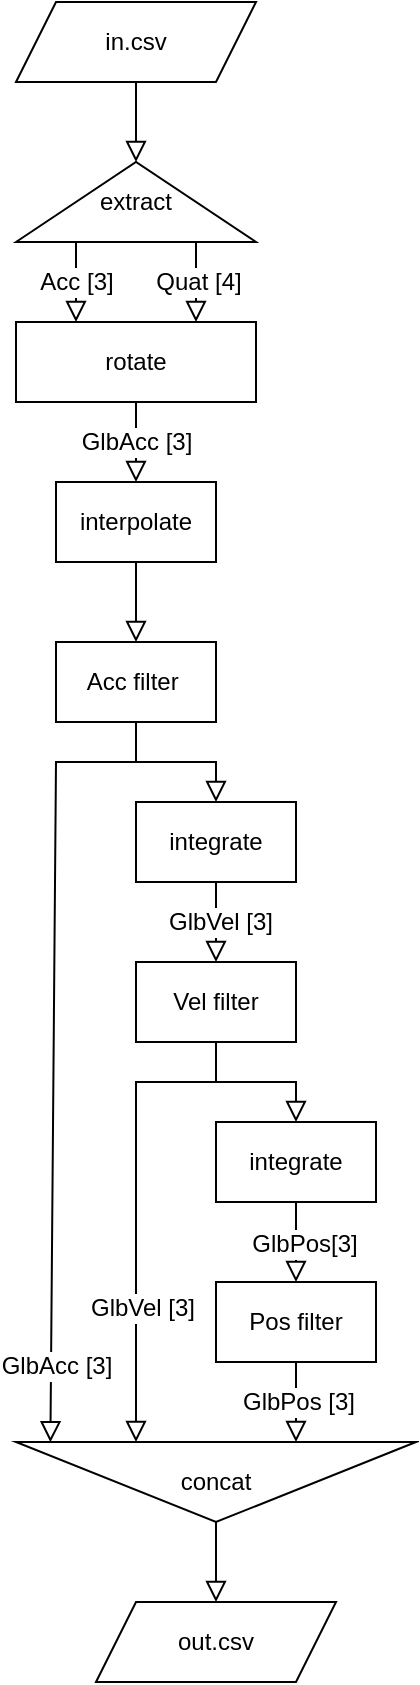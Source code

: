 <mxfile version="17.2.4" type="github">
  <diagram id="C5RBs43oDa-KdzZeNtuy" name="Page-1">
    <mxGraphModel dx="1123" dy="827" grid="1" gridSize="10" guides="1" tooltips="1" connect="1" arrows="1" fold="1" page="1" pageScale="1" pageWidth="827" pageHeight="1169" math="0" shadow="0">
      <root>
        <mxCell id="WIyWlLk6GJQsqaUBKTNV-0" />
        <mxCell id="WIyWlLk6GJQsqaUBKTNV-1" parent="WIyWlLk6GJQsqaUBKTNV-0" />
        <mxCell id="WIyWlLk6GJQsqaUBKTNV-2" value="Acc [3]" style="rounded=0;html=1;jettySize=auto;orthogonalLoop=1;fontSize=12;endArrow=block;endFill=0;endSize=8;strokeWidth=1;shadow=0;labelBackgroundColor=default;edgeStyle=orthogonalEdgeStyle;exitX=0;exitY=0.25;exitDx=0;exitDy=0;entryX=0.25;entryY=0;entryDx=0;entryDy=0;" parent="WIyWlLk6GJQsqaUBKTNV-1" source="1ziSc8JjKAgWgZRkjLOo-1" target="TaxYCBOCnqEkSOiOwnqh-9" edge="1">
          <mxGeometry relative="1" as="geometry">
            <mxPoint x="450" y="110" as="sourcePoint" />
            <mxPoint x="280" y="220" as="targetPoint" />
            <Array as="points" />
          </mxGeometry>
        </mxCell>
        <mxCell id="TaxYCBOCnqEkSOiOwnqh-1" value="Quat [4]" style="edgeStyle=orthogonalEdgeStyle;rounded=0;orthogonalLoop=1;jettySize=auto;html=1;exitX=0;exitY=0.75;exitDx=0;exitDy=0;labelBackgroundColor=default;endArrow=block;endFill=0;endSize=8;strokeWidth=1;shadow=0;fontSize=12;" parent="WIyWlLk6GJQsqaUBKTNV-1" source="1ziSc8JjKAgWgZRkjLOo-1" edge="1">
          <mxGeometry relative="1" as="geometry">
            <mxPoint x="370" y="240" as="targetPoint" />
          </mxGeometry>
        </mxCell>
        <mxCell id="1ziSc8JjKAgWgZRkjLOo-0" value="in.csv" style="shape=parallelogram;perimeter=parallelogramPerimeter;whiteSpace=wrap;html=1;fixedSize=1;fontSize=12;" parent="WIyWlLk6GJQsqaUBKTNV-1" vertex="1">
          <mxGeometry x="280" y="80" width="120" height="40" as="geometry" />
        </mxCell>
        <mxCell id="1ziSc8JjKAgWgZRkjLOo-1" value="extract" style="triangle;whiteSpace=wrap;html=1;rotation=0;horizontal=1;verticalAlign=middle;direction=north;fontSize=12;" parent="WIyWlLk6GJQsqaUBKTNV-1" vertex="1">
          <mxGeometry x="280" y="160" width="120" height="40" as="geometry" />
        </mxCell>
        <mxCell id="TaxYCBOCnqEkSOiOwnqh-7" value="" style="endArrow=block;html=1;rounded=0;shadow=0;labelBackgroundColor=default;fontFamily=Helvetica;fontSize=12;fontColor=default;endSize=8;strokeColor=default;strokeWidth=1;shape=connector;endFill=0;" parent="WIyWlLk6GJQsqaUBKTNV-1" source="1ziSc8JjKAgWgZRkjLOo-0" target="1ziSc8JjKAgWgZRkjLOo-1" edge="1">
          <mxGeometry width="50" height="50" relative="1" as="geometry">
            <mxPoint x="390" y="200" as="sourcePoint" />
            <mxPoint x="440" y="150" as="targetPoint" />
          </mxGeometry>
        </mxCell>
        <mxCell id="TaxYCBOCnqEkSOiOwnqh-9" value="rotate" style="whiteSpace=wrap;html=1;fontFamily=Helvetica;fontSize=12;fontColor=default;" parent="WIyWlLk6GJQsqaUBKTNV-1" vertex="1">
          <mxGeometry x="280" y="240" width="120" height="40" as="geometry" />
        </mxCell>
        <mxCell id="TaxYCBOCnqEkSOiOwnqh-10" value="GlbAcc [3]" style="endArrow=block;html=1;rounded=0;shadow=0;labelBackgroundColor=default;fontFamily=Helvetica;fontSize=12;fontColor=default;endSize=8;strokeColor=default;strokeWidth=1;shape=connector;endFill=0;entryX=0.5;entryY=0;entryDx=0;entryDy=0;" parent="WIyWlLk6GJQsqaUBKTNV-1" source="TaxYCBOCnqEkSOiOwnqh-9" target="TaxYCBOCnqEkSOiOwnqh-11" edge="1">
          <mxGeometry width="50" height="50" relative="1" as="geometry">
            <mxPoint x="430" y="310" as="sourcePoint" />
            <mxPoint x="440" y="310" as="targetPoint" />
          </mxGeometry>
        </mxCell>
        <mxCell id="TaxYCBOCnqEkSOiOwnqh-11" value="interpolate" style="rounded=0;whiteSpace=wrap;html=1;fontFamily=Helvetica;fontSize=12;fontColor=default;" parent="WIyWlLk6GJQsqaUBKTNV-1" vertex="1">
          <mxGeometry x="300" y="320" width="80" height="40" as="geometry" />
        </mxCell>
        <mxCell id="xzDUrT5w21DEfDvtfl02-2" value="" style="endArrow=block;html=1;rounded=0;fontSize=12;shadow=0;endSize=8;strokeWidth=1;endFill=0;" edge="1" parent="WIyWlLk6GJQsqaUBKTNV-1" source="TaxYCBOCnqEkSOiOwnqh-11" target="xzDUrT5w21DEfDvtfl02-3">
          <mxGeometry width="50" height="50" relative="1" as="geometry">
            <mxPoint x="380" y="320" as="sourcePoint" />
            <mxPoint x="410" y="370" as="targetPoint" />
          </mxGeometry>
        </mxCell>
        <mxCell id="xzDUrT5w21DEfDvtfl02-3" value="Acc filter&amp;nbsp;" style="whiteSpace=wrap;html=1;fontSize=12;" vertex="1" parent="WIyWlLk6GJQsqaUBKTNV-1">
          <mxGeometry x="300" y="400" width="80" height="40" as="geometry" />
        </mxCell>
        <mxCell id="xzDUrT5w21DEfDvtfl02-6" value="" style="endArrow=block;html=1;rounded=0;fontSize=12;shadow=0;endSize=8;strokeWidth=1;endFill=0;" edge="1" parent="WIyWlLk6GJQsqaUBKTNV-1" source="xzDUrT5w21DEfDvtfl02-3" target="xzDUrT5w21DEfDvtfl02-7">
          <mxGeometry width="50" height="50" relative="1" as="geometry">
            <mxPoint x="350" y="370" as="sourcePoint" />
            <mxPoint x="340" y="480" as="targetPoint" />
            <Array as="points">
              <mxPoint x="340" y="460" />
              <mxPoint x="380" y="460" />
            </Array>
          </mxGeometry>
        </mxCell>
        <mxCell id="xzDUrT5w21DEfDvtfl02-7" value="integrate" style="whiteSpace=wrap;html=1;fontSize=12;" vertex="1" parent="WIyWlLk6GJQsqaUBKTNV-1">
          <mxGeometry x="340" y="480" width="80" height="40" as="geometry" />
        </mxCell>
        <mxCell id="xzDUrT5w21DEfDvtfl02-9" value="" style="endArrow=block;html=1;rounded=0;fontSize=12;shadow=0;endSize=8;strokeWidth=1;endFill=0;entryX=0.003;entryY=0.914;entryDx=0;entryDy=0;entryPerimeter=0;" edge="1" parent="WIyWlLk6GJQsqaUBKTNV-1" target="xzDUrT5w21DEfDvtfl02-26">
          <mxGeometry width="50" height="50" relative="1" as="geometry">
            <mxPoint x="360" y="460" as="sourcePoint" />
            <mxPoint x="300" y="800" as="targetPoint" />
            <Array as="points">
              <mxPoint x="300" y="460" />
            </Array>
          </mxGeometry>
        </mxCell>
        <mxCell id="xzDUrT5w21DEfDvtfl02-23" value="GlbAcc [3]" style="edgeLabel;html=1;align=center;verticalAlign=middle;resizable=0;points=[];fontSize=12;" vertex="1" connectable="0" parent="xzDUrT5w21DEfDvtfl02-9">
          <mxGeometry x="0.806" y="2" relative="1" as="geometry">
            <mxPoint as="offset" />
          </mxGeometry>
        </mxCell>
        <mxCell id="xzDUrT5w21DEfDvtfl02-10" value="" style="endArrow=block;html=1;rounded=0;fontSize=12;shadow=0;endSize=8;strokeWidth=1;endFill=0;" edge="1" parent="WIyWlLk6GJQsqaUBKTNV-1" target="xzDUrT5w21DEfDvtfl02-11" source="xzDUrT5w21DEfDvtfl02-7">
          <mxGeometry width="50" height="50" relative="1" as="geometry">
            <mxPoint x="380" y="520" as="sourcePoint" />
            <mxPoint x="450" y="530" as="targetPoint" />
          </mxGeometry>
        </mxCell>
        <mxCell id="xzDUrT5w21DEfDvtfl02-21" value="GlbVel [3]" style="edgeLabel;html=1;align=center;verticalAlign=middle;resizable=0;points=[];fontSize=12;" vertex="1" connectable="0" parent="xzDUrT5w21DEfDvtfl02-10">
          <mxGeometry y="2" relative="1" as="geometry">
            <mxPoint as="offset" />
          </mxGeometry>
        </mxCell>
        <mxCell id="xzDUrT5w21DEfDvtfl02-11" value="Vel filter" style="whiteSpace=wrap;html=1;fontSize=12;" vertex="1" parent="WIyWlLk6GJQsqaUBKTNV-1">
          <mxGeometry x="340" y="560" width="80" height="40" as="geometry" />
        </mxCell>
        <mxCell id="xzDUrT5w21DEfDvtfl02-12" value="" style="endArrow=block;html=1;rounded=0;fontSize=12;shadow=0;endSize=8;strokeWidth=1;endFill=0;" edge="1" parent="WIyWlLk6GJQsqaUBKTNV-1" source="xzDUrT5w21DEfDvtfl02-11" target="xzDUrT5w21DEfDvtfl02-13">
          <mxGeometry width="50" height="50" relative="1" as="geometry">
            <mxPoint x="390" y="530" as="sourcePoint" />
            <mxPoint x="380" y="640" as="targetPoint" />
            <Array as="points">
              <mxPoint x="380" y="620" />
              <mxPoint x="420" y="620" />
            </Array>
          </mxGeometry>
        </mxCell>
        <mxCell id="xzDUrT5w21DEfDvtfl02-13" value="integrate" style="whiteSpace=wrap;html=1;fontSize=12;" vertex="1" parent="WIyWlLk6GJQsqaUBKTNV-1">
          <mxGeometry x="380" y="640" width="80" height="40" as="geometry" />
        </mxCell>
        <mxCell id="xzDUrT5w21DEfDvtfl02-14" value="" style="endArrow=block;html=1;rounded=0;fontSize=12;shadow=0;endSize=8;strokeWidth=1;endFill=0;entryX=0;entryY=0.7;entryDx=0;entryDy=0;entryPerimeter=0;" edge="1" parent="WIyWlLk6GJQsqaUBKTNV-1" target="xzDUrT5w21DEfDvtfl02-26">
          <mxGeometry width="50" height="50" relative="1" as="geometry">
            <mxPoint x="380" y="620" as="sourcePoint" />
            <mxPoint x="340" y="800" as="targetPoint" />
            <Array as="points">
              <mxPoint x="340" y="620" />
            </Array>
          </mxGeometry>
        </mxCell>
        <mxCell id="xzDUrT5w21DEfDvtfl02-24" value="GlbVel [3]" style="edgeLabel;html=1;align=center;verticalAlign=middle;resizable=0;points=[];fontSize=12;" vertex="1" connectable="0" parent="xzDUrT5w21DEfDvtfl02-14">
          <mxGeometry x="0.386" y="3" relative="1" as="geometry">
            <mxPoint as="offset" />
          </mxGeometry>
        </mxCell>
        <mxCell id="xzDUrT5w21DEfDvtfl02-16" value="" style="endArrow=block;html=1;rounded=0;fontSize=12;shadow=0;endSize=8;strokeWidth=1;endFill=0;" edge="1" parent="WIyWlLk6GJQsqaUBKTNV-1" target="xzDUrT5w21DEfDvtfl02-17">
          <mxGeometry width="50" height="50" relative="1" as="geometry">
            <mxPoint x="420" y="680" as="sourcePoint" />
            <mxPoint x="490" y="690" as="targetPoint" />
          </mxGeometry>
        </mxCell>
        <mxCell id="xzDUrT5w21DEfDvtfl02-22" value="GlbPos[3]" style="edgeLabel;html=1;align=center;verticalAlign=middle;resizable=0;points=[];fontSize=12;" vertex="1" connectable="0" parent="xzDUrT5w21DEfDvtfl02-16">
          <mxGeometry x="0.05" y="4" relative="1" as="geometry">
            <mxPoint as="offset" />
          </mxGeometry>
        </mxCell>
        <mxCell id="xzDUrT5w21DEfDvtfl02-17" value="Pos filter" style="whiteSpace=wrap;html=1;fontSize=12;" vertex="1" parent="WIyWlLk6GJQsqaUBKTNV-1">
          <mxGeometry x="380" y="720" width="80" height="40" as="geometry" />
        </mxCell>
        <mxCell id="xzDUrT5w21DEfDvtfl02-18" value="" style="endArrow=block;html=1;rounded=0;fontSize=12;shadow=0;endSize=8;strokeWidth=1;endFill=0;snapToPoint=0;entryX=0;entryY=0.3;entryDx=0;entryDy=0;entryPerimeter=0;" edge="1" parent="WIyWlLk6GJQsqaUBKTNV-1" source="xzDUrT5w21DEfDvtfl02-17" target="xzDUrT5w21DEfDvtfl02-26">
          <mxGeometry width="50" height="50" relative="1" as="geometry">
            <mxPoint x="430" y="710" as="sourcePoint" />
            <mxPoint x="400" y="790" as="targetPoint" />
          </mxGeometry>
        </mxCell>
        <mxCell id="xzDUrT5w21DEfDvtfl02-25" value="GlbPos [3]" style="edgeLabel;html=1;align=center;verticalAlign=middle;resizable=0;points=[];fontSize=12;" vertex="1" connectable="0" parent="xzDUrT5w21DEfDvtfl02-18">
          <mxGeometry x="-0.033" y="1" relative="1" as="geometry">
            <mxPoint as="offset" />
          </mxGeometry>
        </mxCell>
        <mxCell id="xzDUrT5w21DEfDvtfl02-30" value="" style="edgeStyle=orthogonalEdgeStyle;rounded=0;orthogonalLoop=1;jettySize=auto;html=1;fontSize=12;endArrow=block;shadow=0;endSize=8;strokeWidth=1;endFill=0;" edge="1" parent="WIyWlLk6GJQsqaUBKTNV-1" source="xzDUrT5w21DEfDvtfl02-26" target="xzDUrT5w21DEfDvtfl02-28">
          <mxGeometry relative="1" as="geometry" />
        </mxCell>
        <mxCell id="xzDUrT5w21DEfDvtfl02-26" value="concat" style="triangle;whiteSpace=wrap;html=1;fontSize=12;direction=south;snapToPoint=1;" vertex="1" parent="WIyWlLk6GJQsqaUBKTNV-1">
          <mxGeometry x="280" y="800" width="200" height="40" as="geometry" />
        </mxCell>
        <mxCell id="xzDUrT5w21DEfDvtfl02-28" value="out.csv" style="shape=parallelogram;perimeter=parallelogramPerimeter;whiteSpace=wrap;html=1;fixedSize=1;fontSize=12;" vertex="1" parent="WIyWlLk6GJQsqaUBKTNV-1">
          <mxGeometry x="320" y="880" width="120" height="40" as="geometry" />
        </mxCell>
      </root>
    </mxGraphModel>
  </diagram>
</mxfile>
